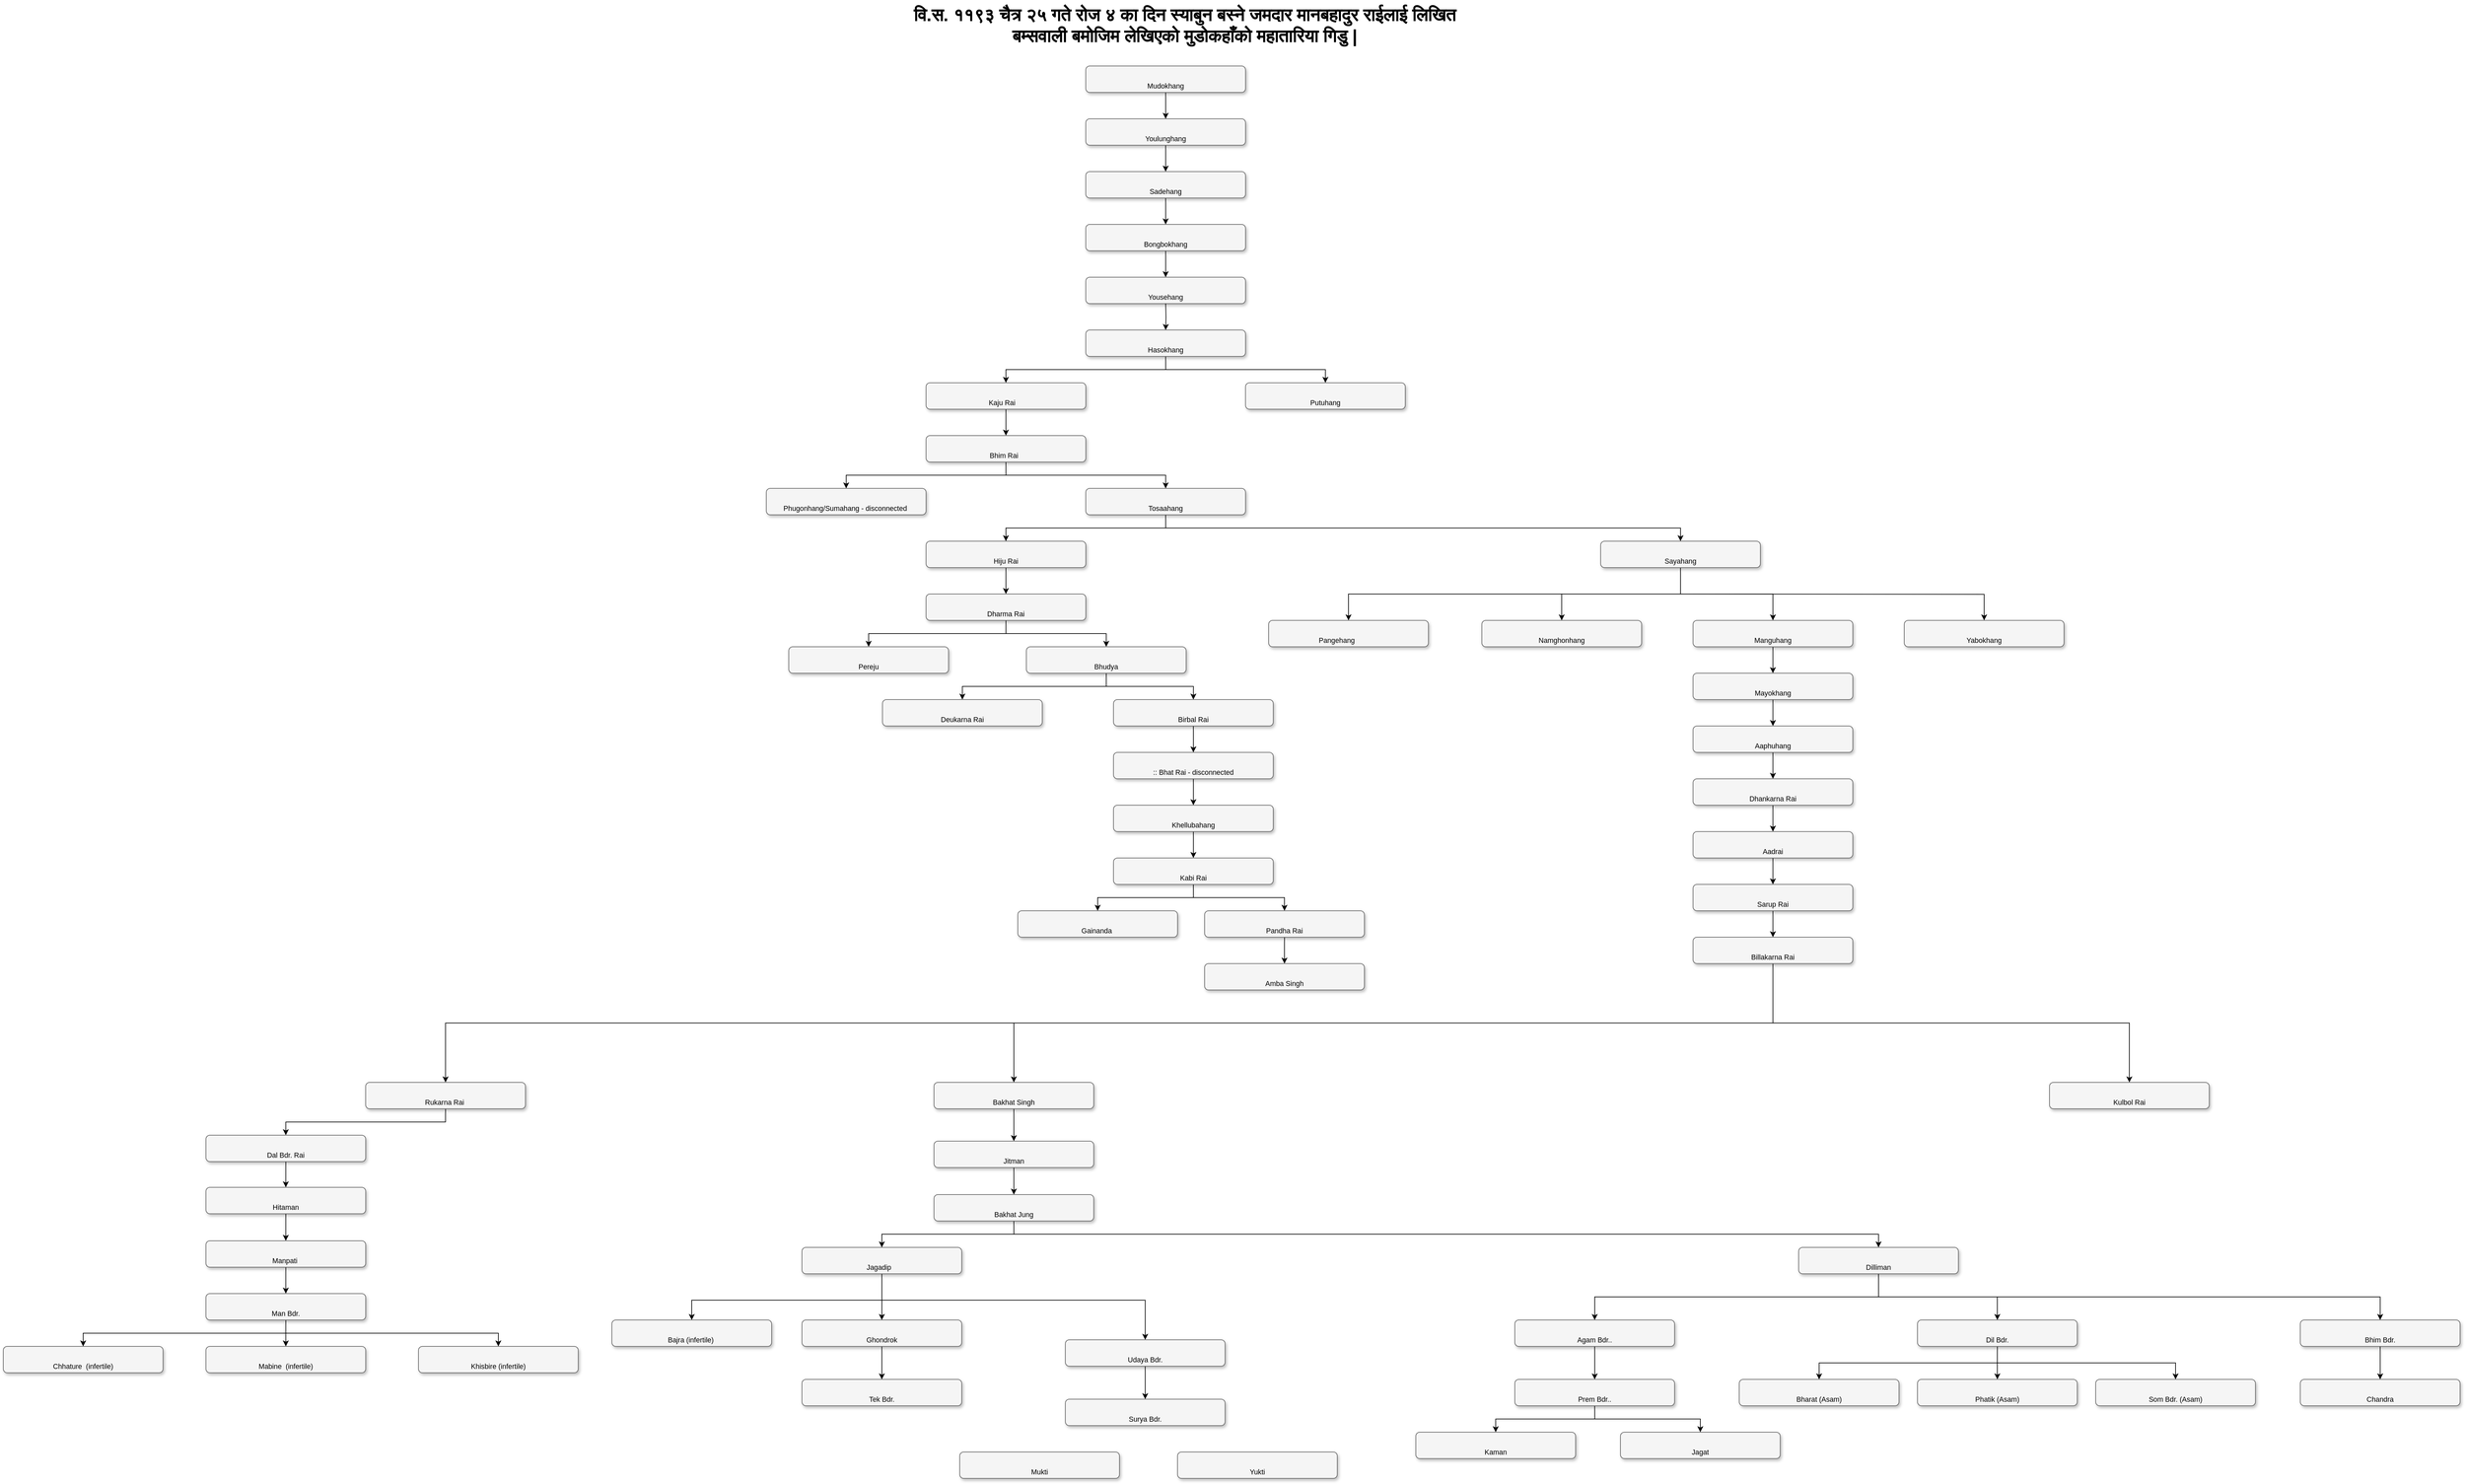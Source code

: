 <mxfile version="14.3.0" type="github">
  <diagram name="Page-1" id="b98fa263-6416-c6ec-5b7d-78bf54ef71d0">
    <mxGraphModel dx="7441.5" dy="4439" grid="1" gridSize="10" guides="1" tooltips="1" connect="1" arrows="1" fold="1" page="1" pageScale="1.5" pageWidth="1169" pageHeight="826" background="none" math="0" shadow="0">
      <root>
        <mxCell id="0" style=";html=1;" />
        <mxCell id="1" style=";html=1;" parent="0" />
        <mxCell id="pMGXM-O-2ihCk8tD-NnK-10" style="edgeStyle=orthogonalEdgeStyle;rounded=0;orthogonalLoop=1;jettySize=auto;html=1;exitX=0.5;exitY=1;exitDx=0;exitDy=0;entryX=0.5;entryY=0;entryDx=0;entryDy=0;" edge="1" parent="1" source="pMGXM-O-2ihCk8tD-NnK-1" target="pMGXM-O-2ihCk8tD-NnK-5">
          <mxGeometry relative="1" as="geometry" />
        </mxCell>
        <mxCell id="pMGXM-O-2ihCk8tD-NnK-1" value="&lt;p class=&quot;MsoNormal&quot; style=&quot;margin-bottom: 0in ; margin-bottom: 0.0pt ; line-height: normal&quot;&gt;&lt;span style=&quot;font-size: 8.0pt ; line-height: 107% ; font-family: &amp;#34;calibri&amp;#34; , sans-serif&quot;&gt;Bongbokhang&lt;/span&gt;&lt;br&gt;&lt;/p&gt;" style="whiteSpace=wrap;html=1;rounded=1;shadow=1;strokeWidth=1;fontSize=16;align=center;fillColor=#f5f5f5;strokeColor=#666666;" vertex="1" parent="1">
          <mxGeometry x="600" y="-120" width="242" height="40" as="geometry" />
        </mxCell>
        <mxCell id="pMGXM-O-2ihCk8tD-NnK-9" style="edgeStyle=orthogonalEdgeStyle;rounded=0;orthogonalLoop=1;jettySize=auto;html=1;exitX=0.5;exitY=1;exitDx=0;exitDy=0;entryX=0.5;entryY=0;entryDx=0;entryDy=0;" edge="1" parent="1" source="pMGXM-O-2ihCk8tD-NnK-2" target="pMGXM-O-2ihCk8tD-NnK-1">
          <mxGeometry relative="1" as="geometry" />
        </mxCell>
        <mxCell id="pMGXM-O-2ihCk8tD-NnK-2" value="&lt;p class=&quot;MsoNormal&quot; style=&quot;margin-bottom: 0in ; margin-bottom: 0.0pt ; line-height: normal&quot;&gt;&lt;span style=&quot;font-size: 8.0pt&quot;&gt;Sadehang&lt;/span&gt;&lt;/p&gt;" style="whiteSpace=wrap;html=1;rounded=1;shadow=1;strokeWidth=1;fontSize=16;align=center;fillColor=#f5f5f5;strokeColor=#666666;" vertex="1" parent="1">
          <mxGeometry x="600" y="-200" width="242" height="40" as="geometry" />
        </mxCell>
        <mxCell id="pMGXM-O-2ihCk8tD-NnK-8" style="edgeStyle=orthogonalEdgeStyle;rounded=0;orthogonalLoop=1;jettySize=auto;html=1;exitX=0.5;exitY=1;exitDx=0;exitDy=0;" edge="1" parent="1" source="pMGXM-O-2ihCk8tD-NnK-3" target="pMGXM-O-2ihCk8tD-NnK-2">
          <mxGeometry relative="1" as="geometry" />
        </mxCell>
        <mxCell id="pMGXM-O-2ihCk8tD-NnK-3" value="&lt;p class=&quot;MsoNormal&quot; style=&quot;margin-bottom: 0in ; margin-bottom: 0.0pt ; line-height: normal&quot;&gt;&lt;span style=&quot;font-size: 8.0pt ; line-height: 107% ; font-family: &amp;#34;calibri&amp;#34; , sans-serif&quot;&gt;Youlunghang&lt;/span&gt;&lt;br&gt;&lt;/p&gt;" style="whiteSpace=wrap;html=1;rounded=1;shadow=1;strokeWidth=1;fontSize=16;align=center;fillColor=#f5f5f5;strokeColor=#666666;" vertex="1" parent="1">
          <mxGeometry x="600" y="-280" width="242" height="40" as="geometry" />
        </mxCell>
        <mxCell id="pMGXM-O-2ihCk8tD-NnK-7" style="edgeStyle=orthogonalEdgeStyle;rounded=0;orthogonalLoop=1;jettySize=auto;html=1;exitX=0.5;exitY=1;exitDx=0;exitDy=0;" edge="1" parent="1" source="pMGXM-O-2ihCk8tD-NnK-4" target="pMGXM-O-2ihCk8tD-NnK-3">
          <mxGeometry relative="1" as="geometry" />
        </mxCell>
        <mxCell id="pMGXM-O-2ihCk8tD-NnK-4" value="&lt;p class=&quot;MsoNormal&quot; style=&quot;margin-bottom: 0in ; margin-bottom: 0.0pt ; line-height: normal&quot;&gt;&lt;span style=&quot;font-size: 8.0pt&quot;&gt;Mudokhang&lt;/span&gt;&lt;/p&gt;" style="whiteSpace=wrap;html=1;rounded=1;shadow=1;strokeWidth=1;fontSize=16;align=center;fillColor=#f5f5f5;strokeColor=#666666;" vertex="1" parent="1">
          <mxGeometry x="600" y="-360" width="242" height="40" as="geometry" />
        </mxCell>
        <mxCell id="pMGXM-O-2ihCk8tD-NnK-5" value="&lt;p class=&quot;MsoNormal&quot; style=&quot;margin-bottom: 0in ; margin-bottom: 0.0pt ; line-height: normal&quot;&gt;&lt;span style=&quot;font-size: 8.0pt&quot;&gt;Yousehang&lt;/span&gt;&lt;/p&gt;" style="whiteSpace=wrap;html=1;rounded=1;shadow=1;strokeWidth=1;fontSize=16;align=center;fillColor=#f5f5f5;strokeColor=#666666;" vertex="1" parent="1">
          <mxGeometry x="600" y="-40" width="242" height="40" as="geometry" />
        </mxCell>
        <mxCell id="pMGXM-O-2ihCk8tD-NnK-11" style="edgeStyle=orthogonalEdgeStyle;rounded=0;orthogonalLoop=1;jettySize=auto;html=1;exitX=0.5;exitY=1;exitDx=0;exitDy=0;entryX=0.5;entryY=0;entryDx=0;entryDy=0;" edge="1" parent="1">
          <mxGeometry relative="1" as="geometry">
            <mxPoint x="721.0" as="sourcePoint" />
            <mxPoint x="721.0" y="40" as="targetPoint" />
          </mxGeometry>
        </mxCell>
        <mxCell id="pMGXM-O-2ihCk8tD-NnK-16" style="edgeStyle=orthogonalEdgeStyle;rounded=0;orthogonalLoop=1;jettySize=auto;html=1;exitX=0.5;exitY=1;exitDx=0;exitDy=0;" edge="1" parent="1" source="pMGXM-O-2ihCk8tD-NnK-13" target="pMGXM-O-2ihCk8tD-NnK-14">
          <mxGeometry relative="1" as="geometry" />
        </mxCell>
        <mxCell id="pMGXM-O-2ihCk8tD-NnK-20" style="edgeStyle=orthogonalEdgeStyle;rounded=0;orthogonalLoop=1;jettySize=auto;html=1;" edge="1" parent="1" source="pMGXM-O-2ihCk8tD-NnK-13" target="pMGXM-O-2ihCk8tD-NnK-15">
          <mxGeometry relative="1" as="geometry" />
        </mxCell>
        <mxCell id="pMGXM-O-2ihCk8tD-NnK-13" value="&lt;p class=&quot;MsoNormal&quot; style=&quot;margin-bottom: 0in ; margin-bottom: 0.0pt ; line-height: normal&quot;&gt;&lt;span style=&quot;font-size: 8.0pt ; line-height: 107% ; font-family: &amp;#34;calibri&amp;#34; , sans-serif&quot;&gt;Hasokhang&lt;/span&gt;&lt;br&gt;&lt;/p&gt;" style="whiteSpace=wrap;html=1;rounded=1;shadow=1;strokeWidth=1;fontSize=16;align=center;fillColor=#f5f5f5;strokeColor=#666666;" vertex="1" parent="1">
          <mxGeometry x="600" y="40" width="242" height="40" as="geometry" />
        </mxCell>
        <mxCell id="pMGXM-O-2ihCk8tD-NnK-22" style="edgeStyle=orthogonalEdgeStyle;rounded=0;orthogonalLoop=1;jettySize=auto;html=1;exitX=0.5;exitY=1;exitDx=0;exitDy=0;entryX=0.5;entryY=0;entryDx=0;entryDy=0;" edge="1" parent="1" source="pMGXM-O-2ihCk8tD-NnK-14" target="pMGXM-O-2ihCk8tD-NnK-21">
          <mxGeometry relative="1" as="geometry" />
        </mxCell>
        <mxCell id="pMGXM-O-2ihCk8tD-NnK-14" value="&lt;p class=&quot;MsoNormal&quot; style=&quot;margin-bottom: 0in ; margin-bottom: 0.0pt ; line-height: normal&quot;&gt;&lt;span style=&quot;font-size: 8.0pt ; line-height: 107% ; font-family: &amp;#34;calibri&amp;#34; , sans-serif&quot;&gt;Kaju Rai&amp;nbsp; &amp;nbsp;&amp;nbsp;&lt;/span&gt;&lt;br&gt;&lt;/p&gt;" style="whiteSpace=wrap;html=1;rounded=1;shadow=1;strokeWidth=1;fontSize=16;align=center;fillColor=#f5f5f5;strokeColor=#666666;" vertex="1" parent="1">
          <mxGeometry x="358" y="120" width="242" height="40" as="geometry" />
        </mxCell>
        <mxCell id="pMGXM-O-2ihCk8tD-NnK-15" value="&lt;p class=&quot;MsoNormal&quot; style=&quot;margin-bottom: 0in ; margin-bottom: 0.0pt ; line-height: normal&quot;&gt;&lt;span style=&quot;font-size: 8.0pt ; line-height: 107% ; font-family: &amp;#34;calibri&amp;#34; , sans-serif&quot;&gt;Putuhang&lt;/span&gt;&lt;br&gt;&lt;/p&gt;" style="whiteSpace=wrap;html=1;rounded=1;shadow=1;strokeWidth=1;fontSize=16;align=center;fillColor=#f5f5f5;strokeColor=#666666;" vertex="1" parent="1">
          <mxGeometry x="842" y="120" width="242" height="40" as="geometry" />
        </mxCell>
        <mxCell id="pMGXM-O-2ihCk8tD-NnK-25" style="edgeStyle=orthogonalEdgeStyle;rounded=0;orthogonalLoop=1;jettySize=auto;html=1;exitX=0.5;exitY=1;exitDx=0;exitDy=0;entryX=0.5;entryY=0;entryDx=0;entryDy=0;" edge="1" parent="1" source="pMGXM-O-2ihCk8tD-NnK-21" target="pMGXM-O-2ihCk8tD-NnK-24">
          <mxGeometry relative="1" as="geometry" />
        </mxCell>
        <mxCell id="pMGXM-O-2ihCk8tD-NnK-27" style="edgeStyle=orthogonalEdgeStyle;rounded=0;orthogonalLoop=1;jettySize=auto;html=1;exitX=0.5;exitY=1;exitDx=0;exitDy=0;" edge="1" parent="1" source="pMGXM-O-2ihCk8tD-NnK-21" target="pMGXM-O-2ihCk8tD-NnK-26">
          <mxGeometry relative="1" as="geometry" />
        </mxCell>
        <mxCell id="pMGXM-O-2ihCk8tD-NnK-21" value="&lt;p class=&quot;MsoNormal&quot; style=&quot;margin-bottom: 0in ; margin-bottom: 0.0pt ; line-height: normal&quot;&gt;&lt;span style=&quot;font-size: 8.0pt ; line-height: 107% ; font-family: &amp;#34;calibri&amp;#34; , sans-serif&quot;&gt;Bhim Rai&amp;nbsp;&amp;nbsp;&lt;/span&gt;&lt;br&gt;&lt;/p&gt;" style="whiteSpace=wrap;html=1;rounded=1;shadow=1;strokeWidth=1;fontSize=16;align=center;fillColor=#f5f5f5;strokeColor=#666666;" vertex="1" parent="1">
          <mxGeometry x="358" y="200" width="242" height="40" as="geometry" />
        </mxCell>
        <mxCell id="pMGXM-O-2ihCk8tD-NnK-24" value="&lt;p class=&quot;MsoNormal&quot; style=&quot;margin-bottom: 0in ; margin-bottom: 0.0pt ; line-height: normal&quot;&gt;&lt;span style=&quot;font-size: 8.0pt ; line-height: 107% ; font-family: &amp;#34;calibri&amp;#34; , sans-serif&quot;&gt;Phugonhang/Sumahang - disconnected&amp;nbsp;&lt;/span&gt;&lt;br&gt;&lt;/p&gt;" style="whiteSpace=wrap;html=1;rounded=1;shadow=1;strokeWidth=1;fontSize=16;align=center;fillColor=#f5f5f5;strokeColor=#666666;" vertex="1" parent="1">
          <mxGeometry x="116" y="280" width="242" height="40" as="geometry" />
        </mxCell>
        <mxCell id="pMGXM-O-2ihCk8tD-NnK-31" style="edgeStyle=orthogonalEdgeStyle;rounded=0;orthogonalLoop=1;jettySize=auto;html=1;exitX=0.5;exitY=1;exitDx=0;exitDy=0;entryX=0.5;entryY=0;entryDx=0;entryDy=0;" edge="1" parent="1" source="pMGXM-O-2ihCk8tD-NnK-26" target="pMGXM-O-2ihCk8tD-NnK-28">
          <mxGeometry relative="1" as="geometry" />
        </mxCell>
        <mxCell id="pMGXM-O-2ihCk8tD-NnK-32" style="edgeStyle=orthogonalEdgeStyle;rounded=0;orthogonalLoop=1;jettySize=auto;html=1;exitX=0.5;exitY=1;exitDx=0;exitDy=0;" edge="1" parent="1" source="pMGXM-O-2ihCk8tD-NnK-26" target="pMGXM-O-2ihCk8tD-NnK-29">
          <mxGeometry relative="1" as="geometry" />
        </mxCell>
        <mxCell id="pMGXM-O-2ihCk8tD-NnK-26" value="&lt;p class=&quot;MsoNormal&quot; style=&quot;margin-bottom: 0in ; margin-bottom: 0.0pt ; line-height: normal&quot;&gt;&lt;span style=&quot;font-size: 8.0pt ; line-height: 107% ; font-family: &amp;#34;calibri&amp;#34; , sans-serif&quot;&gt;Tosaahang&lt;/span&gt;&lt;br&gt;&lt;/p&gt;" style="whiteSpace=wrap;html=1;rounded=1;shadow=1;strokeWidth=1;fontSize=16;align=center;fillColor=#f5f5f5;strokeColor=#666666;" vertex="1" parent="1">
          <mxGeometry x="600" y="280" width="242" height="40" as="geometry" />
        </mxCell>
        <mxCell id="pMGXM-O-2ihCk8tD-NnK-34" style="edgeStyle=orthogonalEdgeStyle;rounded=0;orthogonalLoop=1;jettySize=auto;html=1;exitX=0.5;exitY=1;exitDx=0;exitDy=0;entryX=0.5;entryY=0;entryDx=0;entryDy=0;" edge="1" parent="1" source="pMGXM-O-2ihCk8tD-NnK-28" target="pMGXM-O-2ihCk8tD-NnK-33">
          <mxGeometry relative="1" as="geometry" />
        </mxCell>
        <mxCell id="pMGXM-O-2ihCk8tD-NnK-28" value="&lt;p class=&quot;MsoNormal&quot; style=&quot;margin-bottom: 0in ; margin-bottom: 0.0pt ; line-height: normal&quot;&gt;&lt;span style=&quot;font-size: 8.0pt ; line-height: 107% ; font-family: &amp;#34;calibri&amp;#34; , sans-serif&quot;&gt;Hiju Rai&lt;/span&gt;&lt;br&gt;&lt;/p&gt;" style="whiteSpace=wrap;html=1;rounded=1;shadow=1;strokeWidth=1;fontSize=16;align=center;fillColor=#f5f5f5;strokeColor=#666666;" vertex="1" parent="1">
          <mxGeometry x="358" y="360" width="242" height="40" as="geometry" />
        </mxCell>
        <mxCell id="pMGXM-O-2ihCk8tD-NnK-47" style="edgeStyle=orthogonalEdgeStyle;rounded=0;orthogonalLoop=1;jettySize=auto;html=1;exitX=0.5;exitY=1;exitDx=0;exitDy=0;" edge="1" parent="1" source="pMGXM-O-2ihCk8tD-NnK-29" target="pMGXM-O-2ihCk8tD-NnK-41">
          <mxGeometry relative="1" as="geometry" />
        </mxCell>
        <mxCell id="pMGXM-O-2ihCk8tD-NnK-48" style="edgeStyle=orthogonalEdgeStyle;rounded=0;orthogonalLoop=1;jettySize=auto;html=1;" edge="1" parent="1" source="pMGXM-O-2ihCk8tD-NnK-29" target="pMGXM-O-2ihCk8tD-NnK-42">
          <mxGeometry relative="1" as="geometry" />
        </mxCell>
        <mxCell id="pMGXM-O-2ihCk8tD-NnK-49" style="edgeStyle=orthogonalEdgeStyle;rounded=0;orthogonalLoop=1;jettySize=auto;html=1;entryX=0.5;entryY=0;entryDx=0;entryDy=0;" edge="1" parent="1" target="pMGXM-O-2ihCk8tD-NnK-45">
          <mxGeometry relative="1" as="geometry">
            <mxPoint x="1501" y="440" as="sourcePoint" />
          </mxGeometry>
        </mxCell>
        <mxCell id="pMGXM-O-2ihCk8tD-NnK-52" style="edgeStyle=orthogonalEdgeStyle;rounded=0;orthogonalLoop=1;jettySize=auto;html=1;" edge="1" parent="1" source="pMGXM-O-2ihCk8tD-NnK-29" target="pMGXM-O-2ihCk8tD-NnK-44">
          <mxGeometry relative="1" as="geometry" />
        </mxCell>
        <mxCell id="pMGXM-O-2ihCk8tD-NnK-29" value="&lt;p class=&quot;MsoNormal&quot; style=&quot;margin-bottom: 0in ; margin-bottom: 0.0pt ; line-height: normal&quot;&gt;&lt;span style=&quot;font-size: 8.0pt ; line-height: 107% ; font-family: &amp;#34;calibri&amp;#34; , sans-serif&quot;&gt;Sayahang&lt;/span&gt;&lt;br&gt;&lt;/p&gt;" style="whiteSpace=wrap;html=1;rounded=1;shadow=1;strokeWidth=1;fontSize=16;align=center;fillColor=#f5f5f5;strokeColor=#666666;" vertex="1" parent="1">
          <mxGeometry x="1380" y="360" width="242" height="40" as="geometry" />
        </mxCell>
        <mxCell id="pMGXM-O-2ihCk8tD-NnK-37" style="edgeStyle=orthogonalEdgeStyle;rounded=0;orthogonalLoop=1;jettySize=auto;html=1;exitX=0.5;exitY=1;exitDx=0;exitDy=0;entryX=0.5;entryY=0;entryDx=0;entryDy=0;" edge="1" parent="1" source="pMGXM-O-2ihCk8tD-NnK-33" target="pMGXM-O-2ihCk8tD-NnK-35">
          <mxGeometry relative="1" as="geometry" />
        </mxCell>
        <mxCell id="pMGXM-O-2ihCk8tD-NnK-40" style="edgeStyle=orthogonalEdgeStyle;rounded=0;orthogonalLoop=1;jettySize=auto;html=1;exitX=0.5;exitY=1;exitDx=0;exitDy=0;" edge="1" parent="1" source="pMGXM-O-2ihCk8tD-NnK-33" target="pMGXM-O-2ihCk8tD-NnK-36">
          <mxGeometry relative="1" as="geometry" />
        </mxCell>
        <mxCell id="pMGXM-O-2ihCk8tD-NnK-33" value="&lt;p class=&quot;MsoNormal&quot; style=&quot;margin-bottom: 0in ; margin-bottom: 0.0pt ; line-height: normal&quot;&gt;&lt;span style=&quot;font-size: 8.0pt ; line-height: 107% ; font-family: &amp;#34;calibri&amp;#34; , sans-serif&quot;&gt;Dharma Rai&lt;/span&gt;&lt;br&gt;&lt;/p&gt;" style="whiteSpace=wrap;html=1;rounded=1;shadow=1;strokeWidth=1;fontSize=16;align=center;fillColor=#f5f5f5;strokeColor=#666666;" vertex="1" parent="1">
          <mxGeometry x="358" y="440" width="242" height="40" as="geometry" />
        </mxCell>
        <mxCell id="pMGXM-O-2ihCk8tD-NnK-35" value="&lt;p class=&quot;MsoNormal&quot; style=&quot;margin-bottom: 0in ; margin-bottom: 0.0pt ; line-height: normal&quot;&gt;&lt;span style=&quot;font-size: 8.0pt ; line-height: 107% ; font-family: &amp;#34;calibri&amp;#34; , sans-serif&quot;&gt;Pereju&lt;/span&gt;&lt;br&gt;&lt;/p&gt;" style="whiteSpace=wrap;html=1;rounded=1;shadow=1;strokeWidth=1;fontSize=16;align=center;fillColor=#f5f5f5;strokeColor=#666666;" vertex="1" parent="1">
          <mxGeometry x="150" y="520" width="242" height="40" as="geometry" />
        </mxCell>
        <mxCell id="pMGXM-O-2ihCk8tD-NnK-142" style="edgeStyle=orthogonalEdgeStyle;rounded=0;orthogonalLoop=1;jettySize=auto;html=1;exitX=0.5;exitY=1;exitDx=0;exitDy=0;" edge="1" parent="1" source="pMGXM-O-2ihCk8tD-NnK-36" target="pMGXM-O-2ihCk8tD-NnK-140">
          <mxGeometry relative="1" as="geometry">
            <mxPoint x="583.0" y="560" as="sourcePoint" />
          </mxGeometry>
        </mxCell>
        <mxCell id="pMGXM-O-2ihCk8tD-NnK-143" style="edgeStyle=orthogonalEdgeStyle;rounded=0;orthogonalLoop=1;jettySize=auto;html=1;exitX=0.5;exitY=1;exitDx=0;exitDy=0;entryX=0.5;entryY=0;entryDx=0;entryDy=0;" edge="1" parent="1" source="pMGXM-O-2ihCk8tD-NnK-36" target="pMGXM-O-2ihCk8tD-NnK-141">
          <mxGeometry relative="1" as="geometry">
            <mxPoint x="583.0" y="560" as="sourcePoint" />
          </mxGeometry>
        </mxCell>
        <mxCell id="pMGXM-O-2ihCk8tD-NnK-36" value="&lt;p class=&quot;MsoNormal&quot; style=&quot;margin-bottom: 0in ; margin-bottom: 0.0pt ; line-height: normal&quot;&gt;&lt;span style=&quot;font-size: 8.0pt ; line-height: 107% ; font-family: &amp;#34;calibri&amp;#34; , sans-serif&quot;&gt;Bhudya&lt;/span&gt;&lt;br&gt;&lt;/p&gt;" style="whiteSpace=wrap;html=1;rounded=1;shadow=1;strokeWidth=1;fontSize=16;align=center;fillColor=#f5f5f5;strokeColor=#666666;" vertex="1" parent="1">
          <mxGeometry x="510" y="520" width="242" height="40" as="geometry" />
        </mxCell>
        <mxCell id="pMGXM-O-2ihCk8tD-NnK-41" value="&lt;p class=&quot;MsoNormal&quot; style=&quot;margin-bottom: 0in ; margin-bottom: 0.0pt ; line-height: normal&quot;&gt;&lt;span style=&quot;font-size: 8.0pt ; line-height: 107% ; font-family: &amp;#34;calibri&amp;#34; , sans-serif&quot;&gt;Pangehang &amp;nbsp;&amp;nbsp;&amp;nbsp;&amp;nbsp;&amp;nbsp;&amp;nbsp; &amp;nbsp; &amp;nbsp;&amp;nbsp;&lt;/span&gt;&lt;br&gt;&lt;/p&gt;" style="whiteSpace=wrap;html=1;rounded=1;shadow=1;strokeWidth=1;fontSize=16;align=center;fillColor=#f5f5f5;strokeColor=#666666;" vertex="1" parent="1">
          <mxGeometry x="877" y="480" width="242" height="40" as="geometry" />
        </mxCell>
        <mxCell id="pMGXM-O-2ihCk8tD-NnK-42" value="&lt;p class=&quot;MsoNormal&quot; style=&quot;margin-bottom: 0in ; margin-bottom: 0.0pt ; line-height: normal&quot;&gt;&lt;span style=&quot;font-size: 8.0pt ; line-height: 107% ; font-family: &amp;#34;calibri&amp;#34; , sans-serif&quot;&gt;Namghonhang&lt;/span&gt;&lt;br&gt;&lt;/p&gt;" style="whiteSpace=wrap;html=1;rounded=1;shadow=1;strokeWidth=1;fontSize=16;align=center;fillColor=#f5f5f5;strokeColor=#666666;" vertex="1" parent="1">
          <mxGeometry x="1200" y="480" width="242" height="40" as="geometry" />
        </mxCell>
        <mxCell id="pMGXM-O-2ihCk8tD-NnK-59" style="edgeStyle=orthogonalEdgeStyle;rounded=0;orthogonalLoop=1;jettySize=auto;html=1;exitX=0.5;exitY=1;exitDx=0;exitDy=0;entryX=0.5;entryY=0;entryDx=0;entryDy=0;" edge="1" parent="1" source="pMGXM-O-2ihCk8tD-NnK-44" target="pMGXM-O-2ihCk8tD-NnK-53">
          <mxGeometry relative="1" as="geometry" />
        </mxCell>
        <mxCell id="pMGXM-O-2ihCk8tD-NnK-44" value="&lt;p class=&quot;MsoNormal&quot; style=&quot;margin-bottom: 0in ; margin-bottom: 0.0pt ; line-height: normal&quot;&gt;&lt;span style=&quot;font-size: 8.0pt ; line-height: 107% ; font-family: &amp;#34;calibri&amp;#34; , sans-serif&quot;&gt;Manguhang&lt;/span&gt;&lt;br&gt;&lt;/p&gt;" style="whiteSpace=wrap;html=1;rounded=1;shadow=1;strokeWidth=1;fontSize=16;align=center;fillColor=#f5f5f5;strokeColor=#666666;" vertex="1" parent="1">
          <mxGeometry x="1520" y="480" width="242" height="40" as="geometry" />
        </mxCell>
        <mxCell id="pMGXM-O-2ihCk8tD-NnK-45" value="&lt;p class=&quot;MsoNormal&quot; style=&quot;margin-bottom: 0in ; margin-bottom: 0.0pt ; line-height: normal&quot;&gt;&lt;span style=&quot;font-size: 8.0pt ; line-height: 107% ; font-family: &amp;#34;calibri&amp;#34; , sans-serif&quot;&gt;Yabokhang&lt;/span&gt;&lt;br&gt;&lt;/p&gt;" style="whiteSpace=wrap;html=1;rounded=1;shadow=1;strokeWidth=1;fontSize=16;align=center;fillColor=#f5f5f5;strokeColor=#666666;" vertex="1" parent="1">
          <mxGeometry x="1840" y="480" width="242" height="40" as="geometry" />
        </mxCell>
        <mxCell id="pMGXM-O-2ihCk8tD-NnK-60" style="edgeStyle=orthogonalEdgeStyle;rounded=0;orthogonalLoop=1;jettySize=auto;html=1;exitX=0.5;exitY=1;exitDx=0;exitDy=0;entryX=0.5;entryY=0;entryDx=0;entryDy=0;" edge="1" parent="1" source="pMGXM-O-2ihCk8tD-NnK-53" target="pMGXM-O-2ihCk8tD-NnK-54">
          <mxGeometry relative="1" as="geometry" />
        </mxCell>
        <mxCell id="pMGXM-O-2ihCk8tD-NnK-53" value="&lt;p class=&quot;MsoNormal&quot; style=&quot;margin-bottom: 0in ; margin-bottom: 0.0pt ; line-height: normal&quot;&gt;&lt;span style=&quot;font-size: 8.0pt ; line-height: 107% ; font-family: &amp;#34;calibri&amp;#34; , sans-serif&quot;&gt;Mayokhang&lt;/span&gt;&lt;br&gt;&lt;/p&gt;" style="whiteSpace=wrap;html=1;rounded=1;shadow=1;strokeWidth=1;fontSize=16;align=center;fillColor=#f5f5f5;strokeColor=#666666;" vertex="1" parent="1">
          <mxGeometry x="1520" y="560" width="242" height="40" as="geometry" />
        </mxCell>
        <mxCell id="pMGXM-O-2ihCk8tD-NnK-61" style="edgeStyle=orthogonalEdgeStyle;rounded=0;orthogonalLoop=1;jettySize=auto;html=1;exitX=0.5;exitY=1;exitDx=0;exitDy=0;entryX=0.5;entryY=0;entryDx=0;entryDy=0;" edge="1" parent="1" source="pMGXM-O-2ihCk8tD-NnK-54" target="pMGXM-O-2ihCk8tD-NnK-55">
          <mxGeometry relative="1" as="geometry" />
        </mxCell>
        <mxCell id="pMGXM-O-2ihCk8tD-NnK-54" value="&lt;p class=&quot;MsoNormal&quot; style=&quot;margin-bottom: 0in ; margin-bottom: 0.0pt ; line-height: normal&quot;&gt;&lt;span style=&quot;font-size: 8.0pt ; line-height: 107% ; font-family: &amp;#34;calibri&amp;#34; , sans-serif&quot;&gt;Aaphuhang&lt;/span&gt;&lt;br&gt;&lt;/p&gt;" style="whiteSpace=wrap;html=1;rounded=1;shadow=1;strokeWidth=1;fontSize=16;align=center;fillColor=#f5f5f5;strokeColor=#666666;" vertex="1" parent="1">
          <mxGeometry x="1520" y="640" width="242" height="40" as="geometry" />
        </mxCell>
        <mxCell id="pMGXM-O-2ihCk8tD-NnK-62" style="edgeStyle=orthogonalEdgeStyle;rounded=0;orthogonalLoop=1;jettySize=auto;html=1;exitX=0.5;exitY=1;exitDx=0;exitDy=0;entryX=0.5;entryY=0;entryDx=0;entryDy=0;" edge="1" parent="1" source="pMGXM-O-2ihCk8tD-NnK-55" target="pMGXM-O-2ihCk8tD-NnK-56">
          <mxGeometry relative="1" as="geometry" />
        </mxCell>
        <mxCell id="pMGXM-O-2ihCk8tD-NnK-55" value="&lt;p class=&quot;MsoNormal&quot; style=&quot;margin-bottom: 0in ; margin-bottom: 0.0pt ; line-height: normal&quot;&gt;&lt;span style=&quot;font-size: 8.0pt ; line-height: 107% ; font-family: &amp;#34;calibri&amp;#34; , sans-serif&quot;&gt;Dhankarna Rai&lt;/span&gt;&lt;br&gt;&lt;/p&gt;" style="whiteSpace=wrap;html=1;rounded=1;shadow=1;strokeWidth=1;fontSize=16;align=center;fillColor=#f5f5f5;strokeColor=#666666;" vertex="1" parent="1">
          <mxGeometry x="1520" y="720" width="242" height="40" as="geometry" />
        </mxCell>
        <mxCell id="pMGXM-O-2ihCk8tD-NnK-63" style="edgeStyle=orthogonalEdgeStyle;rounded=0;orthogonalLoop=1;jettySize=auto;html=1;exitX=0.5;exitY=1;exitDx=0;exitDy=0;entryX=0.5;entryY=0;entryDx=0;entryDy=0;" edge="1" parent="1" source="pMGXM-O-2ihCk8tD-NnK-56" target="pMGXM-O-2ihCk8tD-NnK-57">
          <mxGeometry relative="1" as="geometry" />
        </mxCell>
        <mxCell id="pMGXM-O-2ihCk8tD-NnK-56" value="&lt;p class=&quot;MsoNormal&quot; style=&quot;margin-bottom: 0in ; margin-bottom: 0.0pt ; line-height: normal&quot;&gt;&lt;span style=&quot;font-size: 8.0pt ; line-height: 107% ; font-family: &amp;#34;calibri&amp;#34; , sans-serif&quot;&gt;Aadrai&lt;/span&gt;&lt;br&gt;&lt;/p&gt;" style="whiteSpace=wrap;html=1;rounded=1;shadow=1;strokeWidth=1;fontSize=16;align=center;fillColor=#f5f5f5;strokeColor=#666666;" vertex="1" parent="1">
          <mxGeometry x="1520" y="800" width="242" height="40" as="geometry" />
        </mxCell>
        <mxCell id="pMGXM-O-2ihCk8tD-NnK-67" style="edgeStyle=orthogonalEdgeStyle;rounded=0;orthogonalLoop=1;jettySize=auto;html=1;exitX=0.5;exitY=1;exitDx=0;exitDy=0;entryX=0.5;entryY=0;entryDx=0;entryDy=0;" edge="1" parent="1" source="pMGXM-O-2ihCk8tD-NnK-57" target="pMGXM-O-2ihCk8tD-NnK-64">
          <mxGeometry relative="1" as="geometry" />
        </mxCell>
        <mxCell id="pMGXM-O-2ihCk8tD-NnK-57" value="&lt;p class=&quot;MsoNormal&quot; style=&quot;margin-bottom: 0in ; margin-bottom: 0.0pt ; line-height: normal&quot;&gt;&lt;span style=&quot;font-size: 8.0pt ; line-height: 107% ; font-family: &amp;#34;calibri&amp;#34; , sans-serif&quot;&gt;Sarup Rai&lt;/span&gt;&lt;br&gt;&lt;/p&gt;" style="whiteSpace=wrap;html=1;rounded=1;shadow=1;strokeWidth=1;fontSize=16;align=center;fillColor=#f5f5f5;strokeColor=#666666;" vertex="1" parent="1">
          <mxGeometry x="1520" y="880" width="242" height="40" as="geometry" />
        </mxCell>
        <mxCell id="pMGXM-O-2ihCk8tD-NnK-70" style="edgeStyle=orthogonalEdgeStyle;rounded=0;orthogonalLoop=1;jettySize=auto;html=1;exitX=0.5;exitY=1;exitDx=0;exitDy=0;" edge="1" parent="1" source="pMGXM-O-2ihCk8tD-NnK-64" target="pMGXM-O-2ihCk8tD-NnK-68">
          <mxGeometry relative="1" as="geometry" />
        </mxCell>
        <mxCell id="pMGXM-O-2ihCk8tD-NnK-160" style="edgeStyle=orthogonalEdgeStyle;rounded=0;orthogonalLoop=1;jettySize=auto;html=1;exitX=0.5;exitY=1;exitDx=0;exitDy=0;entryX=0.5;entryY=0;entryDx=0;entryDy=0;" edge="1" parent="1" source="pMGXM-O-2ihCk8tD-NnK-64" target="pMGXM-O-2ihCk8tD-NnK-69">
          <mxGeometry relative="1" as="geometry" />
        </mxCell>
        <mxCell id="pMGXM-O-2ihCk8tD-NnK-163" style="edgeStyle=orthogonalEdgeStyle;rounded=0;orthogonalLoop=1;jettySize=auto;html=1;exitX=0.5;exitY=1;exitDx=0;exitDy=0;" edge="1" parent="1" source="pMGXM-O-2ihCk8tD-NnK-64" target="pMGXM-O-2ihCk8tD-NnK-73">
          <mxGeometry relative="1" as="geometry" />
        </mxCell>
        <mxCell id="pMGXM-O-2ihCk8tD-NnK-64" value="&lt;p class=&quot;MsoNormal&quot; style=&quot;margin-bottom: 0in ; margin-bottom: 0.0pt ; line-height: normal&quot;&gt;&lt;span style=&quot;font-size: 8.0pt ; line-height: 107% ; font-family: &amp;#34;calibri&amp;#34; , sans-serif&quot;&gt;Billakarna Rai&lt;/span&gt;&lt;br&gt;&lt;/p&gt;" style="whiteSpace=wrap;html=1;rounded=1;shadow=1;strokeWidth=1;fontSize=16;align=center;fillColor=#f5f5f5;strokeColor=#666666;" vertex="1" parent="1">
          <mxGeometry x="1520" y="960" width="242" height="40" as="geometry" />
        </mxCell>
        <mxCell id="pMGXM-O-2ihCk8tD-NnK-75" style="edgeStyle=orthogonalEdgeStyle;rounded=0;orthogonalLoop=1;jettySize=auto;html=1;exitX=0.5;exitY=1;exitDx=0;exitDy=0;" edge="1" parent="1" source="pMGXM-O-2ihCk8tD-NnK-68" target="pMGXM-O-2ihCk8tD-NnK-72">
          <mxGeometry relative="1" as="geometry" />
        </mxCell>
        <mxCell id="pMGXM-O-2ihCk8tD-NnK-68" value="&lt;p class=&quot;MsoNormal&quot; style=&quot;margin-bottom: 0in ; margin-bottom: 0.0pt ; line-height: normal&quot;&gt;&lt;span style=&quot;font-size: 8.0pt ; line-height: 107% ; font-family: &amp;#34;calibri&amp;#34; , sans-serif&quot;&gt;Rukarna Rai&amp;nbsp;&lt;/span&gt;&lt;br&gt;&lt;/p&gt;" style="whiteSpace=wrap;html=1;rounded=1;shadow=1;strokeWidth=1;fontSize=16;align=center;fillColor=#f5f5f5;strokeColor=#666666;" vertex="1" parent="1">
          <mxGeometry x="-491" y="1180" width="242" height="40" as="geometry" />
        </mxCell>
        <mxCell id="pMGXM-O-2ihCk8tD-NnK-69" value="&lt;p class=&quot;MsoNormal&quot; style=&quot;margin-bottom: 0in ; margin-bottom: 0.0pt ; line-height: normal&quot;&gt;&lt;span style=&quot;font-size: 8.0pt ; line-height: 107% ; font-family: &amp;#34;calibri&amp;#34; , sans-serif&quot;&gt;Kulbol Rai&lt;/span&gt;&lt;br&gt;&lt;/p&gt;" style="whiteSpace=wrap;html=1;rounded=1;shadow=1;strokeWidth=1;fontSize=16;align=center;fillColor=#f5f5f5;strokeColor=#666666;" vertex="1" parent="1">
          <mxGeometry x="2060" y="1180" width="242" height="40" as="geometry" />
        </mxCell>
        <mxCell id="pMGXM-O-2ihCk8tD-NnK-80" style="edgeStyle=orthogonalEdgeStyle;rounded=0;orthogonalLoop=1;jettySize=auto;html=1;exitX=0.5;exitY=1;exitDx=0;exitDy=0;entryX=0.5;entryY=0;entryDx=0;entryDy=0;" edge="1" parent="1" source="pMGXM-O-2ihCk8tD-NnK-72" target="pMGXM-O-2ihCk8tD-NnK-77">
          <mxGeometry relative="1" as="geometry" />
        </mxCell>
        <mxCell id="pMGXM-O-2ihCk8tD-NnK-72" value="&lt;p class=&quot;MsoNormal&quot; style=&quot;margin-bottom: 0in ; margin-bottom: 0.0pt ; line-height: normal&quot;&gt;&lt;span style=&quot;font-size: 8.0pt ; line-height: 107% ; font-family: &amp;#34;calibri&amp;#34; , sans-serif&quot;&gt;Dal Bdr. Rai&lt;/span&gt;&lt;br&gt;&lt;/p&gt;" style="whiteSpace=wrap;html=1;rounded=1;shadow=1;strokeWidth=1;fontSize=16;align=center;fillColor=#f5f5f5;strokeColor=#666666;" vertex="1" parent="1">
          <mxGeometry x="-733" y="1260" width="242" height="40" as="geometry" />
        </mxCell>
        <mxCell id="pMGXM-O-2ihCk8tD-NnK-99" style="edgeStyle=orthogonalEdgeStyle;rounded=0;orthogonalLoop=1;jettySize=auto;html=1;exitX=0.5;exitY=1;exitDx=0;exitDy=0;entryX=0.5;entryY=0;entryDx=0;entryDy=0;" edge="1" parent="1" source="pMGXM-O-2ihCk8tD-NnK-73" target="pMGXM-O-2ihCk8tD-NnK-96">
          <mxGeometry relative="1" as="geometry" />
        </mxCell>
        <mxCell id="pMGXM-O-2ihCk8tD-NnK-73" value="&lt;p class=&quot;MsoNormal&quot; style=&quot;margin-bottom: 0in ; margin-bottom: 0.0pt ; line-height: normal&quot;&gt;&lt;span style=&quot;font-size: 8.0pt ; line-height: 107% ; font-family: &amp;#34;calibri&amp;#34; , sans-serif&quot;&gt;Bakhat Singh&lt;/span&gt;&lt;br&gt;&lt;/p&gt;" style="whiteSpace=wrap;html=1;rounded=1;shadow=1;strokeWidth=1;fontSize=16;align=center;fillColor=#f5f5f5;strokeColor=#666666;" vertex="1" parent="1">
          <mxGeometry x="370" y="1180" width="242" height="40" as="geometry" />
        </mxCell>
        <mxCell id="pMGXM-O-2ihCk8tD-NnK-88" style="edgeStyle=orthogonalEdgeStyle;rounded=0;orthogonalLoop=1;jettySize=auto;html=1;exitX=0.5;exitY=1;exitDx=0;exitDy=0;entryX=0.5;entryY=0;entryDx=0;entryDy=0;" edge="1" parent="1" source="pMGXM-O-2ihCk8tD-NnK-77" target="pMGXM-O-2ihCk8tD-NnK-78">
          <mxGeometry relative="1" as="geometry" />
        </mxCell>
        <mxCell id="pMGXM-O-2ihCk8tD-NnK-77" value="&lt;p class=&quot;MsoNormal&quot; style=&quot;margin-bottom: 0in ; margin-bottom: 0.0pt ; line-height: normal&quot;&gt;&lt;span style=&quot;font-size: 8.0pt ; line-height: 107% ; font-family: &amp;#34;calibri&amp;#34; , sans-serif&quot;&gt;Hitaman&lt;/span&gt;&lt;br&gt;&lt;/p&gt;" style="whiteSpace=wrap;html=1;rounded=1;shadow=1;strokeWidth=1;fontSize=16;align=center;fillColor=#f5f5f5;strokeColor=#666666;" vertex="1" parent="1">
          <mxGeometry x="-733" y="1339" width="242" height="40" as="geometry" />
        </mxCell>
        <mxCell id="pMGXM-O-2ihCk8tD-NnK-89" style="edgeStyle=orthogonalEdgeStyle;rounded=0;orthogonalLoop=1;jettySize=auto;html=1;exitX=0.5;exitY=1;exitDx=0;exitDy=0;entryX=0.5;entryY=0;entryDx=0;entryDy=0;" edge="1" parent="1" source="pMGXM-O-2ihCk8tD-NnK-78" target="pMGXM-O-2ihCk8tD-NnK-79">
          <mxGeometry relative="1" as="geometry" />
        </mxCell>
        <mxCell id="pMGXM-O-2ihCk8tD-NnK-78" value="&lt;p class=&quot;MsoNormal&quot; style=&quot;margin-bottom: 0in ; margin-bottom: 0.0pt ; line-height: normal&quot;&gt;&lt;span style=&quot;font-size: 8.0pt ; line-height: 107% ; font-family: &amp;#34;calibri&amp;#34; , sans-serif&quot;&gt;Manpati&amp;nbsp;&lt;/span&gt;&lt;br&gt;&lt;/p&gt;" style="whiteSpace=wrap;html=1;rounded=1;shadow=1;strokeWidth=1;fontSize=16;align=center;fillColor=#f5f5f5;strokeColor=#666666;" vertex="1" parent="1">
          <mxGeometry x="-733" y="1420" width="242" height="40" as="geometry" />
        </mxCell>
        <mxCell id="pMGXM-O-2ihCk8tD-NnK-94" style="edgeStyle=orthogonalEdgeStyle;rounded=0;orthogonalLoop=1;jettySize=auto;html=1;exitX=0.5;exitY=1;exitDx=0;exitDy=0;entryX=0.5;entryY=0;entryDx=0;entryDy=0;" edge="1" parent="1" source="pMGXM-O-2ihCk8tD-NnK-79" target="pMGXM-O-2ihCk8tD-NnK-91">
          <mxGeometry relative="1" as="geometry" />
        </mxCell>
        <mxCell id="pMGXM-O-2ihCk8tD-NnK-95" style="edgeStyle=orthogonalEdgeStyle;rounded=0;orthogonalLoop=1;jettySize=auto;html=1;exitX=0.5;exitY=1;exitDx=0;exitDy=0;" edge="1" parent="1" source="pMGXM-O-2ihCk8tD-NnK-79" target="pMGXM-O-2ihCk8tD-NnK-92">
          <mxGeometry relative="1" as="geometry" />
        </mxCell>
        <mxCell id="pMGXM-O-2ihCk8tD-NnK-161" style="edgeStyle=orthogonalEdgeStyle;rounded=0;orthogonalLoop=1;jettySize=auto;html=1;exitX=0.5;exitY=1;exitDx=0;exitDy=0;" edge="1" parent="1" source="pMGXM-O-2ihCk8tD-NnK-79" target="pMGXM-O-2ihCk8tD-NnK-90">
          <mxGeometry relative="1" as="geometry" />
        </mxCell>
        <mxCell id="pMGXM-O-2ihCk8tD-NnK-79" value="&lt;p class=&quot;MsoNormal&quot; style=&quot;margin-bottom: 0in ; margin-bottom: 0.0pt ; line-height: normal&quot;&gt;&lt;span style=&quot;font-size: 8.0pt ; line-height: 107% ; font-family: &amp;#34;calibri&amp;#34; , sans-serif&quot;&gt;Man Bdr.&lt;/span&gt;&lt;br&gt;&lt;/p&gt;" style="whiteSpace=wrap;html=1;rounded=1;shadow=1;strokeWidth=1;fontSize=16;align=center;fillColor=#f5f5f5;strokeColor=#666666;" vertex="1" parent="1">
          <mxGeometry x="-733" y="1500" width="242" height="40" as="geometry" />
        </mxCell>
        <mxCell id="pMGXM-O-2ihCk8tD-NnK-90" value="&lt;p class=&quot;MsoNormal&quot; style=&quot;margin-bottom: 0in ; margin-bottom: 0.0pt ; line-height: normal&quot;&gt;&lt;span style=&quot;font-size: 8.0pt ; line-height: 107% ; font-family: &amp;#34;calibri&amp;#34; , sans-serif&quot;&gt;Chhature&amp;nbsp; (infertile)&lt;/span&gt;&lt;br&gt;&lt;/p&gt;" style="whiteSpace=wrap;html=1;rounded=1;shadow=1;strokeWidth=1;fontSize=16;align=center;fillColor=#f5f5f5;strokeColor=#666666;" vertex="1" parent="1">
          <mxGeometry x="-1040" y="1580" width="242" height="40" as="geometry" />
        </mxCell>
        <mxCell id="pMGXM-O-2ihCk8tD-NnK-91" value="&lt;p class=&quot;MsoNormal&quot; style=&quot;margin-bottom: 0in ; margin-bottom: 0.0pt ; line-height: normal&quot;&gt;&lt;span style=&quot;font-size: 8.0pt ; line-height: 107% ; font-family: &amp;#34;calibri&amp;#34; , sans-serif&quot;&gt;Mabine&amp;nbsp; (infertile)&lt;/span&gt;&lt;br&gt;&lt;/p&gt;" style="whiteSpace=wrap;html=1;rounded=1;shadow=1;strokeWidth=1;fontSize=16;align=center;fillColor=#f5f5f5;strokeColor=#666666;" vertex="1" parent="1">
          <mxGeometry x="-733" y="1580" width="242" height="40" as="geometry" />
        </mxCell>
        <mxCell id="pMGXM-O-2ihCk8tD-NnK-92" value="&lt;p class=&quot;MsoNormal&quot; style=&quot;margin-bottom: 0in ; margin-bottom: 0.0pt ; line-height: normal&quot;&gt;&lt;span style=&quot;font-size: 8.0pt ; line-height: 107% ; font-family: &amp;#34;calibri&amp;#34; , sans-serif&quot;&gt;Khisbire (infertile)&lt;/span&gt;&lt;br&gt;&lt;/p&gt;" style="whiteSpace=wrap;html=1;rounded=1;shadow=1;strokeWidth=1;fontSize=16;align=center;fillColor=#f5f5f5;strokeColor=#666666;" vertex="1" parent="1">
          <mxGeometry x="-411" y="1580" width="242" height="40" as="geometry" />
        </mxCell>
        <mxCell id="pMGXM-O-2ihCk8tD-NnK-100" style="edgeStyle=orthogonalEdgeStyle;rounded=0;orthogonalLoop=1;jettySize=auto;html=1;exitX=0.5;exitY=1;exitDx=0;exitDy=0;entryX=0.5;entryY=0;entryDx=0;entryDy=0;" edge="1" parent="1" source="pMGXM-O-2ihCk8tD-NnK-96" target="pMGXM-O-2ihCk8tD-NnK-97">
          <mxGeometry relative="1" as="geometry" />
        </mxCell>
        <mxCell id="pMGXM-O-2ihCk8tD-NnK-96" value="&lt;p class=&quot;MsoNormal&quot; style=&quot;margin-bottom: 0in ; margin-bottom: 0.0pt ; line-height: normal&quot;&gt;&lt;span style=&quot;font-size: 8.0pt ; line-height: 107% ; font-family: &amp;#34;calibri&amp;#34; , sans-serif&quot;&gt;Jitman&lt;/span&gt;&lt;br&gt;&lt;/p&gt;" style="whiteSpace=wrap;html=1;rounded=1;shadow=1;strokeWidth=1;fontSize=16;align=center;fillColor=#f5f5f5;strokeColor=#666666;" vertex="1" parent="1">
          <mxGeometry x="370" y="1269" width="242" height="40" as="geometry" />
        </mxCell>
        <mxCell id="pMGXM-O-2ihCk8tD-NnK-101" style="edgeStyle=orthogonalEdgeStyle;rounded=0;orthogonalLoop=1;jettySize=auto;html=1;exitX=0.5;exitY=1;exitDx=0;exitDy=0;" edge="1" parent="1" source="pMGXM-O-2ihCk8tD-NnK-97" target="pMGXM-O-2ihCk8tD-NnK-98">
          <mxGeometry relative="1" as="geometry" />
        </mxCell>
        <mxCell id="pMGXM-O-2ihCk8tD-NnK-103" style="edgeStyle=orthogonalEdgeStyle;rounded=0;orthogonalLoop=1;jettySize=auto;html=1;exitX=0.5;exitY=1;exitDx=0;exitDy=0;" edge="1" parent="1" source="pMGXM-O-2ihCk8tD-NnK-97" target="pMGXM-O-2ihCk8tD-NnK-102">
          <mxGeometry relative="1" as="geometry" />
        </mxCell>
        <mxCell id="pMGXM-O-2ihCk8tD-NnK-97" value="&lt;p class=&quot;MsoNormal&quot; style=&quot;margin-bottom: 0in ; margin-bottom: 0.0pt ; line-height: normal&quot;&gt;&lt;span style=&quot;font-size: 8.0pt ; line-height: 107% ; font-family: &amp;#34;calibri&amp;#34; , sans-serif&quot;&gt;Bakhat Jung&lt;/span&gt;&lt;br&gt;&lt;/p&gt;" style="whiteSpace=wrap;html=1;rounded=1;shadow=1;strokeWidth=1;fontSize=16;align=center;fillColor=#f5f5f5;strokeColor=#666666;" vertex="1" parent="1">
          <mxGeometry x="370" y="1350" width="242" height="40" as="geometry" />
        </mxCell>
        <mxCell id="pMGXM-O-2ihCk8tD-NnK-107" style="edgeStyle=orthogonalEdgeStyle;rounded=0;orthogonalLoop=1;jettySize=auto;html=1;exitX=0.5;exitY=1;exitDx=0;exitDy=0;" edge="1" parent="1" source="pMGXM-O-2ihCk8tD-NnK-98" target="pMGXM-O-2ihCk8tD-NnK-104">
          <mxGeometry relative="1" as="geometry">
            <Array as="points">
              <mxPoint x="291" y="1510" />
              <mxPoint x="3" y="1510" />
            </Array>
          </mxGeometry>
        </mxCell>
        <mxCell id="pMGXM-O-2ihCk8tD-NnK-108" style="edgeStyle=orthogonalEdgeStyle;rounded=0;orthogonalLoop=1;jettySize=auto;html=1;exitX=0.5;exitY=1;exitDx=0;exitDy=0;" edge="1" parent="1" source="pMGXM-O-2ihCk8tD-NnK-98" target="pMGXM-O-2ihCk8tD-NnK-105">
          <mxGeometry relative="1" as="geometry" />
        </mxCell>
        <mxCell id="pMGXM-O-2ihCk8tD-NnK-116" style="edgeStyle=orthogonalEdgeStyle;rounded=0;orthogonalLoop=1;jettySize=auto;html=1;exitX=0.5;exitY=1;exitDx=0;exitDy=0;entryX=0.5;entryY=0;entryDx=0;entryDy=0;" edge="1" parent="1" source="pMGXM-O-2ihCk8tD-NnK-98" target="pMGXM-O-2ihCk8tD-NnK-106">
          <mxGeometry relative="1" as="geometry">
            <Array as="points">
              <mxPoint x="291" y="1510" />
              <mxPoint x="690" y="1510" />
            </Array>
          </mxGeometry>
        </mxCell>
        <mxCell id="pMGXM-O-2ihCk8tD-NnK-98" value="&lt;p class=&quot;MsoNormal&quot; style=&quot;margin-bottom: 0in ; margin-bottom: 0.0pt ; line-height: normal&quot;&gt;&lt;span style=&quot;font-size: 8.0pt ; line-height: 107% ; font-family: &amp;#34;calibri&amp;#34; , sans-serif&quot;&gt;Jagadip&amp;nbsp; &amp;nbsp;&lt;/span&gt;&lt;br&gt;&lt;/p&gt;" style="whiteSpace=wrap;html=1;rounded=1;shadow=1;strokeWidth=1;fontSize=16;align=center;fillColor=#f5f5f5;strokeColor=#666666;" vertex="1" parent="1">
          <mxGeometry x="170" y="1430" width="242" height="40" as="geometry" />
        </mxCell>
        <mxCell id="pMGXM-O-2ihCk8tD-NnK-121" style="edgeStyle=orthogonalEdgeStyle;rounded=0;orthogonalLoop=1;jettySize=auto;html=1;exitX=0.5;exitY=1;exitDx=0;exitDy=0;" edge="1" parent="1" source="pMGXM-O-2ihCk8tD-NnK-102" target="pMGXM-O-2ihCk8tD-NnK-117">
          <mxGeometry relative="1" as="geometry" />
        </mxCell>
        <mxCell id="pMGXM-O-2ihCk8tD-NnK-122" style="edgeStyle=orthogonalEdgeStyle;rounded=0;orthogonalLoop=1;jettySize=auto;html=1;exitX=0.5;exitY=1;exitDx=0;exitDy=0;entryX=0.5;entryY=0;entryDx=0;entryDy=0;" edge="1" parent="1" source="pMGXM-O-2ihCk8tD-NnK-102" target="pMGXM-O-2ihCk8tD-NnK-118">
          <mxGeometry relative="1" as="geometry" />
        </mxCell>
        <mxCell id="pMGXM-O-2ihCk8tD-NnK-137" style="edgeStyle=orthogonalEdgeStyle;rounded=0;orthogonalLoop=1;jettySize=auto;html=1;exitX=0.5;exitY=1;exitDx=0;exitDy=0;" edge="1" parent="1" source="pMGXM-O-2ihCk8tD-NnK-102" target="pMGXM-O-2ihCk8tD-NnK-119">
          <mxGeometry relative="1" as="geometry" />
        </mxCell>
        <mxCell id="pMGXM-O-2ihCk8tD-NnK-102" value="&lt;p class=&quot;MsoNormal&quot; style=&quot;margin-bottom: 0in ; margin-bottom: 0.0pt ; line-height: normal&quot;&gt;&lt;span style=&quot;font-size: 8.0pt ; line-height: 107% ; font-family: &amp;#34;calibri&amp;#34; , sans-serif&quot;&gt;Dilliman&lt;/span&gt;&lt;br&gt;&lt;/p&gt;" style="whiteSpace=wrap;html=1;rounded=1;shadow=1;strokeWidth=1;fontSize=16;align=center;fillColor=#f5f5f5;strokeColor=#666666;" vertex="1" parent="1">
          <mxGeometry x="1680" y="1430" width="242" height="40" as="geometry" />
        </mxCell>
        <mxCell id="pMGXM-O-2ihCk8tD-NnK-104" value="&lt;p class=&quot;MsoNormal&quot; style=&quot;margin-bottom: 0in ; margin-bottom: 0.0pt ; line-height: normal&quot;&gt;&lt;span style=&quot;font-size: 8.0pt ; line-height: 107% ; font-family: &amp;#34;calibri&amp;#34; , sans-serif&quot;&gt;Bajra (infertile)&amp;nbsp;&lt;/span&gt;&lt;br&gt;&lt;/p&gt;" style="whiteSpace=wrap;html=1;rounded=1;shadow=1;strokeWidth=1;fontSize=16;align=center;fillColor=#f5f5f5;strokeColor=#666666;" vertex="1" parent="1">
          <mxGeometry x="-118" y="1540" width="242" height="40" as="geometry" />
        </mxCell>
        <mxCell id="pMGXM-O-2ihCk8tD-NnK-111" style="edgeStyle=orthogonalEdgeStyle;rounded=0;orthogonalLoop=1;jettySize=auto;html=1;exitX=0.5;exitY=1;exitDx=0;exitDy=0;" edge="1" parent="1" source="pMGXM-O-2ihCk8tD-NnK-105" target="pMGXM-O-2ihCk8tD-NnK-110">
          <mxGeometry relative="1" as="geometry" />
        </mxCell>
        <mxCell id="pMGXM-O-2ihCk8tD-NnK-105" value="&lt;p class=&quot;MsoNormal&quot; style=&quot;margin-bottom: 0in ; margin-bottom: 0.0pt ; line-height: normal&quot;&gt;&lt;span style=&quot;font-size: 8.0pt ; line-height: 107% ; font-family: &amp;#34;calibri&amp;#34; , sans-serif&quot;&gt;Ghondrok&lt;/span&gt;&lt;br&gt;&lt;/p&gt;" style="whiteSpace=wrap;html=1;rounded=1;shadow=1;strokeWidth=1;fontSize=16;align=center;fillColor=#f5f5f5;strokeColor=#666666;" vertex="1" parent="1">
          <mxGeometry x="170" y="1540" width="242" height="40" as="geometry" />
        </mxCell>
        <mxCell id="pMGXM-O-2ihCk8tD-NnK-113" style="edgeStyle=orthogonalEdgeStyle;rounded=0;orthogonalLoop=1;jettySize=auto;html=1;exitX=0.5;exitY=1;exitDx=0;exitDy=0;" edge="1" parent="1" source="pMGXM-O-2ihCk8tD-NnK-106" target="pMGXM-O-2ihCk8tD-NnK-112">
          <mxGeometry relative="1" as="geometry" />
        </mxCell>
        <mxCell id="pMGXM-O-2ihCk8tD-NnK-106" value="&lt;p class=&quot;MsoNormal&quot; style=&quot;margin-bottom: 0in ; margin-bottom: 0.0pt ; line-height: normal&quot;&gt;&lt;span style=&quot;font-size: 8.0pt ; line-height: 107% ; font-family: &amp;#34;calibri&amp;#34; , sans-serif&quot;&gt;Udaya Bdr.&lt;/span&gt;&lt;br&gt;&lt;/p&gt;" style="whiteSpace=wrap;html=1;rounded=1;shadow=1;strokeWidth=1;fontSize=16;align=center;fillColor=#f5f5f5;strokeColor=#666666;" vertex="1" parent="1">
          <mxGeometry x="569" y="1570" width="242" height="40" as="geometry" />
        </mxCell>
        <mxCell id="pMGXM-O-2ihCk8tD-NnK-110" value="&lt;p class=&quot;MsoNormal&quot; style=&quot;margin-bottom: 0in ; margin-bottom: 0.0pt ; line-height: normal&quot;&gt;&lt;span style=&quot;font-size: 8.0pt ; line-height: 107% ; font-family: &amp;#34;calibri&amp;#34; , sans-serif&quot;&gt;Tek Bdr.&lt;/span&gt;&lt;br&gt;&lt;/p&gt;" style="whiteSpace=wrap;html=1;rounded=1;shadow=1;strokeWidth=1;fontSize=16;align=center;fillColor=#f5f5f5;strokeColor=#666666;" vertex="1" parent="1">
          <mxGeometry x="170" y="1630" width="242" height="40" as="geometry" />
        </mxCell>
        <mxCell id="pMGXM-O-2ihCk8tD-NnK-112" value="&lt;p class=&quot;MsoNormal&quot; style=&quot;margin-bottom: 0in ; margin-bottom: 0.0pt ; line-height: normal&quot;&gt;&lt;span style=&quot;font-size: 8.0pt ; line-height: 107% ; font-family: &amp;#34;calibri&amp;#34; , sans-serif&quot;&gt;Surya Bdr.&lt;/span&gt;&lt;br&gt;&lt;/p&gt;" style="whiteSpace=wrap;html=1;rounded=1;shadow=1;strokeWidth=1;fontSize=16;align=center;fillColor=#f5f5f5;strokeColor=#666666;" vertex="1" parent="1">
          <mxGeometry x="569" y="1660" width="242" height="40" as="geometry" />
        </mxCell>
        <mxCell id="pMGXM-O-2ihCk8tD-NnK-114" value="&lt;p class=&quot;MsoNormal&quot; style=&quot;margin-bottom: 0in ; margin-bottom: 0.0pt ; line-height: normal&quot;&gt;&lt;span style=&quot;font-size: 8.0pt ; line-height: 107% ; font-family: &amp;#34;calibri&amp;#34; , sans-serif&quot;&gt;Mukti&lt;/span&gt;&lt;br&gt;&lt;/p&gt;" style="whiteSpace=wrap;html=1;rounded=1;shadow=1;strokeWidth=1;fontSize=16;align=center;fillColor=#f5f5f5;strokeColor=#666666;" vertex="1" parent="1">
          <mxGeometry x="409" y="1740" width="242" height="40" as="geometry" />
        </mxCell>
        <mxCell id="pMGXM-O-2ihCk8tD-NnK-115" value="&lt;p class=&quot;MsoNormal&quot; style=&quot;margin-bottom: 0in ; margin-bottom: 0.0pt ; line-height: normal&quot;&gt;&lt;span style=&quot;font-size: 8.0pt ; line-height: 107% ; font-family: &amp;#34;calibri&amp;#34; , sans-serif&quot;&gt;Yukti&lt;/span&gt;&lt;br&gt;&lt;/p&gt;" style="whiteSpace=wrap;html=1;rounded=1;shadow=1;strokeWidth=1;fontSize=16;align=center;fillColor=#f5f5f5;strokeColor=#666666;" vertex="1" parent="1">
          <mxGeometry x="739" y="1740" width="242" height="40" as="geometry" />
        </mxCell>
        <mxCell id="pMGXM-O-2ihCk8tD-NnK-127" style="edgeStyle=orthogonalEdgeStyle;rounded=0;orthogonalLoop=1;jettySize=auto;html=1;exitX=0.5;exitY=1;exitDx=0;exitDy=0;entryX=0.5;entryY=0;entryDx=0;entryDy=0;" edge="1" parent="1" source="pMGXM-O-2ihCk8tD-NnK-117" target="pMGXM-O-2ihCk8tD-NnK-124">
          <mxGeometry relative="1" as="geometry" />
        </mxCell>
        <mxCell id="pMGXM-O-2ihCk8tD-NnK-117" value="&lt;p class=&quot;MsoNormal&quot; style=&quot;margin-bottom: 0in ; margin-bottom: 0.0pt ; line-height: normal&quot;&gt;&lt;span style=&quot;font-size: 8.0pt ; line-height: 107% ; font-family: &amp;#34;calibri&amp;#34; , sans-serif&quot;&gt;Agam Bdr..&lt;/span&gt;&lt;br&gt;&lt;/p&gt;" style="whiteSpace=wrap;html=1;rounded=1;shadow=1;strokeWidth=1;fontSize=16;align=center;fillColor=#f5f5f5;strokeColor=#666666;" vertex="1" parent="1">
          <mxGeometry x="1250" y="1540" width="242" height="40" as="geometry" />
        </mxCell>
        <mxCell id="pMGXM-O-2ihCk8tD-NnK-133" style="edgeStyle=orthogonalEdgeStyle;rounded=0;orthogonalLoop=1;jettySize=auto;html=1;exitX=0.5;exitY=1;exitDx=0;exitDy=0;" edge="1" parent="1" source="pMGXM-O-2ihCk8tD-NnK-118" target="pMGXM-O-2ihCk8tD-NnK-130">
          <mxGeometry relative="1" as="geometry" />
        </mxCell>
        <mxCell id="pMGXM-O-2ihCk8tD-NnK-134" style="edgeStyle=orthogonalEdgeStyle;rounded=0;orthogonalLoop=1;jettySize=auto;html=1;exitX=0.5;exitY=1;exitDx=0;exitDy=0;" edge="1" parent="1" source="pMGXM-O-2ihCk8tD-NnK-118" target="pMGXM-O-2ihCk8tD-NnK-131">
          <mxGeometry relative="1" as="geometry" />
        </mxCell>
        <mxCell id="pMGXM-O-2ihCk8tD-NnK-135" style="edgeStyle=orthogonalEdgeStyle;rounded=0;orthogonalLoop=1;jettySize=auto;html=1;exitX=0.5;exitY=1;exitDx=0;exitDy=0;" edge="1" parent="1" source="pMGXM-O-2ihCk8tD-NnK-118" target="pMGXM-O-2ihCk8tD-NnK-132">
          <mxGeometry relative="1" as="geometry" />
        </mxCell>
        <mxCell id="pMGXM-O-2ihCk8tD-NnK-118" value="&lt;p class=&quot;MsoNormal&quot; style=&quot;margin-bottom: 0in ; margin-bottom: 0.0pt ; line-height: normal&quot;&gt;&lt;span style=&quot;font-size: 8.0pt ; line-height: 107% ; font-family: &amp;#34;calibri&amp;#34; , sans-serif&quot;&gt;Dil Bdr.&lt;/span&gt;&lt;br&gt;&lt;/p&gt;" style="whiteSpace=wrap;html=1;rounded=1;shadow=1;strokeWidth=1;fontSize=16;align=center;fillColor=#f5f5f5;strokeColor=#666666;" vertex="1" parent="1">
          <mxGeometry x="1860" y="1540" width="242" height="40" as="geometry" />
        </mxCell>
        <mxCell id="pMGXM-O-2ihCk8tD-NnK-139" style="edgeStyle=orthogonalEdgeStyle;rounded=0;orthogonalLoop=1;jettySize=auto;html=1;exitX=0.5;exitY=1;exitDx=0;exitDy=0;" edge="1" parent="1" source="pMGXM-O-2ihCk8tD-NnK-119" target="pMGXM-O-2ihCk8tD-NnK-138">
          <mxGeometry relative="1" as="geometry" />
        </mxCell>
        <mxCell id="pMGXM-O-2ihCk8tD-NnK-119" value="&lt;p class=&quot;MsoNormal&quot; style=&quot;margin-bottom: 0in ; margin-bottom: 0.0pt ; line-height: normal&quot;&gt;&lt;span style=&quot;font-size: 8.0pt ; line-height: 107% ; font-family: &amp;#34;calibri&amp;#34; , sans-serif&quot;&gt;Bhim Bdr.&lt;/span&gt;&lt;br&gt;&lt;/p&gt;" style="whiteSpace=wrap;html=1;rounded=1;shadow=1;strokeWidth=1;fontSize=16;align=center;fillColor=#f5f5f5;strokeColor=#666666;" vertex="1" parent="1">
          <mxGeometry x="2440" y="1540" width="242" height="40" as="geometry" />
        </mxCell>
        <mxCell id="pMGXM-O-2ihCk8tD-NnK-128" style="edgeStyle=orthogonalEdgeStyle;rounded=0;orthogonalLoop=1;jettySize=auto;html=1;exitX=0.5;exitY=1;exitDx=0;exitDy=0;" edge="1" parent="1" source="pMGXM-O-2ihCk8tD-NnK-124" target="pMGXM-O-2ihCk8tD-NnK-125">
          <mxGeometry relative="1" as="geometry" />
        </mxCell>
        <mxCell id="pMGXM-O-2ihCk8tD-NnK-129" style="edgeStyle=orthogonalEdgeStyle;rounded=0;orthogonalLoop=1;jettySize=auto;html=1;exitX=0.5;exitY=1;exitDx=0;exitDy=0;" edge="1" parent="1" source="pMGXM-O-2ihCk8tD-NnK-124" target="pMGXM-O-2ihCk8tD-NnK-126">
          <mxGeometry relative="1" as="geometry" />
        </mxCell>
        <mxCell id="pMGXM-O-2ihCk8tD-NnK-124" value="&lt;p class=&quot;MsoNormal&quot; style=&quot;margin-bottom: 0in ; margin-bottom: 0.0pt ; line-height: normal&quot;&gt;&lt;span style=&quot;font-size: 8.0pt ; line-height: 107% ; font-family: &amp;#34;calibri&amp;#34; , sans-serif&quot;&gt;Prem Bdr..&lt;/span&gt;&lt;br&gt;&lt;/p&gt;" style="whiteSpace=wrap;html=1;rounded=1;shadow=1;strokeWidth=1;fontSize=16;align=center;fillColor=#f5f5f5;strokeColor=#666666;" vertex="1" parent="1">
          <mxGeometry x="1250" y="1630" width="242" height="40" as="geometry" />
        </mxCell>
        <mxCell id="pMGXM-O-2ihCk8tD-NnK-125" value="&lt;p class=&quot;MsoNormal&quot; style=&quot;margin-bottom: 0in ; margin-bottom: 0.0pt ; line-height: normal&quot;&gt;&lt;span style=&quot;font-size: 8.0pt ; line-height: 107% ; font-family: &amp;#34;calibri&amp;#34; , sans-serif&quot;&gt;Kaman&lt;/span&gt;&lt;br&gt;&lt;/p&gt;" style="whiteSpace=wrap;html=1;rounded=1;shadow=1;strokeWidth=1;fontSize=16;align=center;fillColor=#f5f5f5;strokeColor=#666666;" vertex="1" parent="1">
          <mxGeometry x="1100" y="1710" width="242" height="40" as="geometry" />
        </mxCell>
        <mxCell id="pMGXM-O-2ihCk8tD-NnK-126" value="&lt;p class=&quot;MsoNormal&quot; style=&quot;margin-bottom: 0in ; margin-bottom: 0.0pt ; line-height: normal&quot;&gt;&lt;span style=&quot;font-size: 8.0pt ; line-height: 107% ; font-family: &amp;#34;calibri&amp;#34; , sans-serif&quot;&gt;Jagat&lt;/span&gt;&lt;br&gt;&lt;/p&gt;" style="whiteSpace=wrap;html=1;rounded=1;shadow=1;strokeWidth=1;fontSize=16;align=center;fillColor=#f5f5f5;strokeColor=#666666;" vertex="1" parent="1">
          <mxGeometry x="1410" y="1710" width="242" height="40" as="geometry" />
        </mxCell>
        <mxCell id="pMGXM-O-2ihCk8tD-NnK-130" value="&lt;p class=&quot;MsoNormal&quot; style=&quot;margin-bottom: 0in ; margin-bottom: 0.0pt ; line-height: normal&quot;&gt;&lt;span style=&quot;font-size: 8.0pt ; line-height: 107% ; font-family: &amp;#34;calibri&amp;#34; , sans-serif&quot;&gt;Bharat (Asam)&lt;/span&gt;&lt;br&gt;&lt;/p&gt;" style="whiteSpace=wrap;html=1;rounded=1;shadow=1;strokeWidth=1;fontSize=16;align=center;fillColor=#f5f5f5;strokeColor=#666666;" vertex="1" parent="1">
          <mxGeometry x="1590" y="1630" width="242" height="40" as="geometry" />
        </mxCell>
        <mxCell id="pMGXM-O-2ihCk8tD-NnK-131" value="&lt;p class=&quot;MsoNormal&quot; style=&quot;margin-bottom: 0in ; margin-bottom: 0.0pt ; line-height: normal&quot;&gt;&lt;span style=&quot;font-size: 8.0pt ; line-height: 107% ; font-family: &amp;#34;calibri&amp;#34; , sans-serif&quot;&gt;Phatik (Asam)&lt;/span&gt;&lt;br&gt;&lt;/p&gt;" style="whiteSpace=wrap;html=1;rounded=1;shadow=1;strokeWidth=1;fontSize=16;align=center;fillColor=#f5f5f5;strokeColor=#666666;" vertex="1" parent="1">
          <mxGeometry x="1860" y="1630" width="242" height="40" as="geometry" />
        </mxCell>
        <mxCell id="pMGXM-O-2ihCk8tD-NnK-132" value="&lt;p class=&quot;MsoNormal&quot; style=&quot;margin-bottom: 0in ; margin-bottom: 0.0pt ; line-height: normal&quot;&gt;&lt;span style=&quot;font-size: 8.0pt ; line-height: 107% ; font-family: &amp;#34;calibri&amp;#34; , sans-serif&quot;&gt;Som Bdr. (Asam)&lt;/span&gt;&lt;br&gt;&lt;/p&gt;" style="whiteSpace=wrap;html=1;rounded=1;shadow=1;strokeWidth=1;fontSize=16;align=center;fillColor=#f5f5f5;strokeColor=#666666;" vertex="1" parent="1">
          <mxGeometry x="2130" y="1630" width="242" height="40" as="geometry" />
        </mxCell>
        <mxCell id="pMGXM-O-2ihCk8tD-NnK-138" value="&lt;p class=&quot;MsoNormal&quot; style=&quot;margin-bottom: 0in ; margin-bottom: 0.0pt ; line-height: normal&quot;&gt;&lt;span style=&quot;font-size: 8.0pt ; line-height: 107% ; font-family: &amp;#34;calibri&amp;#34; , sans-serif&quot;&gt;Chandra&lt;/span&gt;&lt;br&gt;&lt;/p&gt;" style="whiteSpace=wrap;html=1;rounded=1;shadow=1;strokeWidth=1;fontSize=16;align=center;fillColor=#f5f5f5;strokeColor=#666666;" vertex="1" parent="1">
          <mxGeometry x="2440" y="1630" width="242" height="40" as="geometry" />
        </mxCell>
        <mxCell id="pMGXM-O-2ihCk8tD-NnK-140" value="&lt;p class=&quot;MsoNormal&quot; style=&quot;margin-bottom: 0in ; margin-bottom: 0.0pt ; line-height: normal&quot;&gt;&lt;span style=&quot;font-size: 8.0pt ; line-height: 107% ; font-family: &amp;#34;calibri&amp;#34; , sans-serif&quot;&gt;Deukarna Rai&lt;/span&gt;&lt;br&gt;&lt;/p&gt;" style="whiteSpace=wrap;html=1;rounded=1;shadow=1;strokeWidth=1;fontSize=16;align=center;fillColor=#f5f5f5;strokeColor=#666666;" vertex="1" parent="1">
          <mxGeometry x="292" y="600" width="242" height="40" as="geometry" />
        </mxCell>
        <mxCell id="pMGXM-O-2ihCk8tD-NnK-150" style="edgeStyle=orthogonalEdgeStyle;rounded=0;orthogonalLoop=1;jettySize=auto;html=1;exitX=0.5;exitY=1;exitDx=0;exitDy=0;entryX=0.5;entryY=0;entryDx=0;entryDy=0;" edge="1" parent="1" source="pMGXM-O-2ihCk8tD-NnK-141" target="pMGXM-O-2ihCk8tD-NnK-144">
          <mxGeometry relative="1" as="geometry" />
        </mxCell>
        <mxCell id="pMGXM-O-2ihCk8tD-NnK-141" value="&lt;p class=&quot;MsoNormal&quot; style=&quot;margin-bottom: 0in ; margin-bottom: 0.0pt ; line-height: normal&quot;&gt;&lt;font face=&quot;calibri, sans-serif&quot;&gt;&lt;span style=&quot;font-size: 10.667px&quot;&gt;Birbal Rai&lt;/span&gt;&lt;/font&gt;&lt;/p&gt;" style="whiteSpace=wrap;html=1;rounded=1;shadow=1;strokeWidth=1;fontSize=16;align=center;fillColor=#f5f5f5;strokeColor=#666666;" vertex="1" parent="1">
          <mxGeometry x="642" y="600" width="242" height="40" as="geometry" />
        </mxCell>
        <mxCell id="pMGXM-O-2ihCk8tD-NnK-151" style="edgeStyle=orthogonalEdgeStyle;rounded=0;orthogonalLoop=1;jettySize=auto;html=1;exitX=0.5;exitY=1;exitDx=0;exitDy=0;entryX=0.5;entryY=0;entryDx=0;entryDy=0;" edge="1" parent="1" source="pMGXM-O-2ihCk8tD-NnK-144" target="pMGXM-O-2ihCk8tD-NnK-145">
          <mxGeometry relative="1" as="geometry" />
        </mxCell>
        <mxCell id="pMGXM-O-2ihCk8tD-NnK-144" value="&lt;p class=&quot;MsoNormal&quot; style=&quot;margin-bottom: 0in ; margin-bottom: 0.0pt ; line-height: normal&quot;&gt;&lt;font face=&quot;calibri, sans-serif&quot;&gt;&lt;span style=&quot;font-size: 10.667px&quot;&gt;:: Bhat Rai - disconnected&lt;/span&gt;&lt;/font&gt;&lt;/p&gt;" style="whiteSpace=wrap;html=1;rounded=1;shadow=1;strokeWidth=1;fontSize=16;align=center;fillColor=#f5f5f5;strokeColor=#666666;" vertex="1" parent="1">
          <mxGeometry x="642" y="680" width="242" height="40" as="geometry" />
        </mxCell>
        <mxCell id="pMGXM-O-2ihCk8tD-NnK-152" style="edgeStyle=orthogonalEdgeStyle;rounded=0;orthogonalLoop=1;jettySize=auto;html=1;exitX=0.5;exitY=1;exitDx=0;exitDy=0;entryX=0.5;entryY=0;entryDx=0;entryDy=0;" edge="1" parent="1" source="pMGXM-O-2ihCk8tD-NnK-145" target="pMGXM-O-2ihCk8tD-NnK-146">
          <mxGeometry relative="1" as="geometry" />
        </mxCell>
        <mxCell id="pMGXM-O-2ihCk8tD-NnK-145" value="&lt;p class=&quot;MsoNormal&quot; style=&quot;margin-bottom: 0in ; margin-bottom: 0.0pt ; line-height: normal&quot;&gt;&lt;span style=&quot;font-size: 8.0pt ; line-height: 107% ; font-family: &amp;#34;calibri&amp;#34; , sans-serif&quot;&gt;Khellubahang&lt;/span&gt;&lt;br&gt;&lt;/p&gt;" style="whiteSpace=wrap;html=1;rounded=1;shadow=1;strokeWidth=1;fontSize=16;align=center;fillColor=#f5f5f5;strokeColor=#666666;" vertex="1" parent="1">
          <mxGeometry x="642" y="760" width="242" height="40" as="geometry" />
        </mxCell>
        <mxCell id="pMGXM-O-2ihCk8tD-NnK-153" style="edgeStyle=orthogonalEdgeStyle;rounded=0;orthogonalLoop=1;jettySize=auto;html=1;exitX=0.5;exitY=1;exitDx=0;exitDy=0;" edge="1" parent="1" source="pMGXM-O-2ihCk8tD-NnK-146" target="pMGXM-O-2ihCk8tD-NnK-147">
          <mxGeometry relative="1" as="geometry" />
        </mxCell>
        <mxCell id="pMGXM-O-2ihCk8tD-NnK-154" style="edgeStyle=orthogonalEdgeStyle;rounded=0;orthogonalLoop=1;jettySize=auto;html=1;exitX=0.5;exitY=1;exitDx=0;exitDy=0;" edge="1" parent="1" source="pMGXM-O-2ihCk8tD-NnK-146" target="pMGXM-O-2ihCk8tD-NnK-148">
          <mxGeometry relative="1" as="geometry" />
        </mxCell>
        <mxCell id="pMGXM-O-2ihCk8tD-NnK-146" value="&lt;p class=&quot;MsoNormal&quot; style=&quot;margin-bottom: 0in ; margin-bottom: 0.0pt ; line-height: normal&quot;&gt;&lt;span style=&quot;font-size: 8.0pt ; line-height: 107% ; font-family: &amp;#34;calibri&amp;#34; , sans-serif&quot;&gt;Kabi Rai&lt;/span&gt;&lt;br&gt;&lt;/p&gt;" style="whiteSpace=wrap;html=1;rounded=1;shadow=1;strokeWidth=1;fontSize=16;align=center;fillColor=#f5f5f5;strokeColor=#666666;" vertex="1" parent="1">
          <mxGeometry x="642" y="840" width="242" height="40" as="geometry" />
        </mxCell>
        <mxCell id="pMGXM-O-2ihCk8tD-NnK-147" value="&lt;p class=&quot;MsoNormal&quot; style=&quot;margin-bottom: 0in ; margin-bottom: 0.0pt ; line-height: normal&quot;&gt;&lt;span style=&quot;font-size: 8.0pt ; line-height: 107% ; font-family: &amp;#34;calibri&amp;#34; , sans-serif&quot;&gt;Gainanda&amp;nbsp;&lt;/span&gt;&lt;br&gt;&lt;/p&gt;" style="whiteSpace=wrap;html=1;rounded=1;shadow=1;strokeWidth=1;fontSize=16;align=center;fillColor=#f5f5f5;strokeColor=#666666;" vertex="1" parent="1">
          <mxGeometry x="497" y="920" width="242" height="40" as="geometry" />
        </mxCell>
        <mxCell id="pMGXM-O-2ihCk8tD-NnK-156" style="edgeStyle=orthogonalEdgeStyle;rounded=0;orthogonalLoop=1;jettySize=auto;html=1;exitX=0.5;exitY=1;exitDx=0;exitDy=0;" edge="1" parent="1" source="pMGXM-O-2ihCk8tD-NnK-148" target="pMGXM-O-2ihCk8tD-NnK-149">
          <mxGeometry relative="1" as="geometry" />
        </mxCell>
        <mxCell id="pMGXM-O-2ihCk8tD-NnK-148" value="&lt;p class=&quot;MsoNormal&quot; style=&quot;margin-bottom: 0in ; margin-bottom: 0.0pt ; line-height: normal&quot;&gt;&lt;span style=&quot;font-size: 8.0pt ; line-height: 107% ; font-family: &amp;#34;calibri&amp;#34; , sans-serif&quot;&gt;Pandha Rai&lt;/span&gt;&lt;br&gt;&lt;/p&gt;" style="whiteSpace=wrap;html=1;rounded=1;shadow=1;strokeWidth=1;fontSize=16;align=center;fillColor=#f5f5f5;strokeColor=#666666;" vertex="1" parent="1">
          <mxGeometry x="780" y="920" width="242" height="40" as="geometry" />
        </mxCell>
        <mxCell id="pMGXM-O-2ihCk8tD-NnK-149" value="&lt;p class=&quot;MsoNormal&quot; style=&quot;margin-bottom: 0in ; margin-bottom: 0.0pt ; line-height: normal&quot;&gt;&lt;span style=&quot;font-size: 8.0pt ; line-height: 107% ; font-family: &amp;#34;calibri&amp;#34; , sans-serif&quot;&gt;Amba Singh&lt;/span&gt;&lt;br&gt;&lt;/p&gt;" style="whiteSpace=wrap;html=1;rounded=1;shadow=1;strokeWidth=1;fontSize=16;align=center;fillColor=#f5f5f5;strokeColor=#666666;" vertex="1" parent="1">
          <mxGeometry x="780" y="1000" width="242" height="40" as="geometry" />
        </mxCell>
        <mxCell id="pMGXM-O-2ihCk8tD-NnK-157" value="&lt;b&gt;&lt;font style=&quot;font-size: 27px&quot;&gt;वि.स. ११९३ चैत्र २५ गते रोज ४ का दिन स्याबुन बस्ने जमदार मानबहादुर राईलाई लिखित बम्सवाली बमोजिम लेखिएको मुडोकहाँको महातारिया गिडु |&lt;/font&gt;&lt;/b&gt;" style="text;whiteSpace=wrap;html=1;align=center;" vertex="1" parent="1">
          <mxGeometry x="330" y="-460" width="840" height="90" as="geometry" />
        </mxCell>
      </root>
    </mxGraphModel>
  </diagram>
</mxfile>
